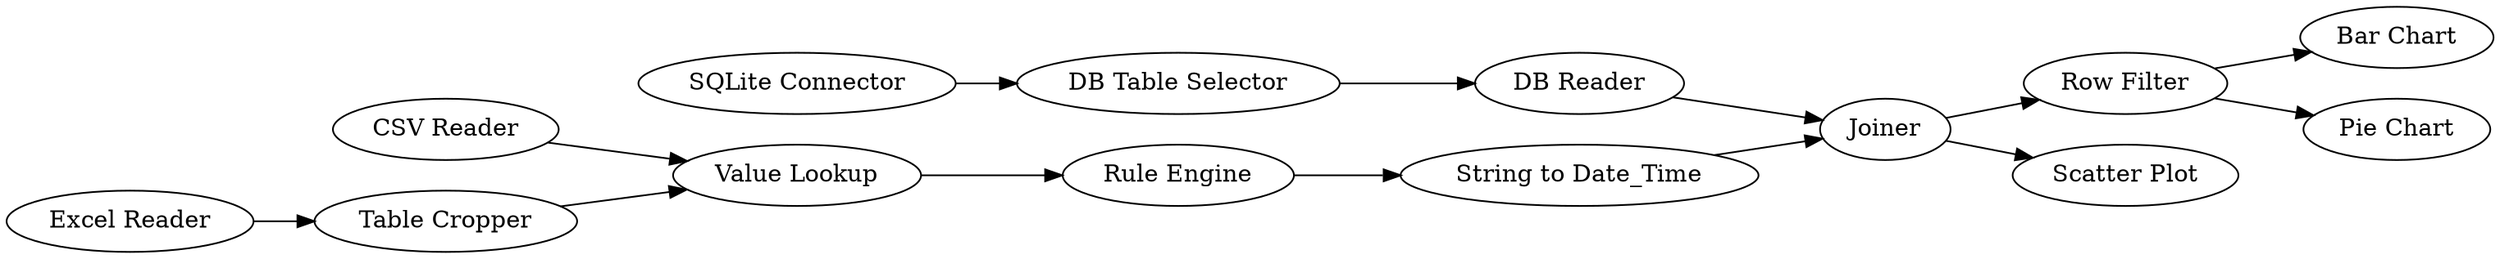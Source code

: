 digraph {
	389 -> 352
	424 -> 271
	403 -> 404
	273 -> 368
	368 -> 389
	272 -> 273
	271 -> 272
	389 -> 415
	404 -> 368
	368 -> 381
	266 -> 271
	406 -> 403
	426 -> 266
	381 [label="Scatter Plot"]
	389 [label="Row Filter"]
	403 [label="DB Table Selector"]
	352 [label="Bar Chart"]
	368 [label=Joiner]
	415 [label="Pie Chart"]
	272 [label="Rule Engine"]
	273 [label="String to Date_Time"]
	266 [label="Table Cropper"]
	404 [label="DB Reader"]
	406 [label="SQLite Connector"]
	271 [label="Value Lookup"]
	424 [label="CSV Reader"]
	426 [label="Excel Reader"]
	rankdir=LR
}
